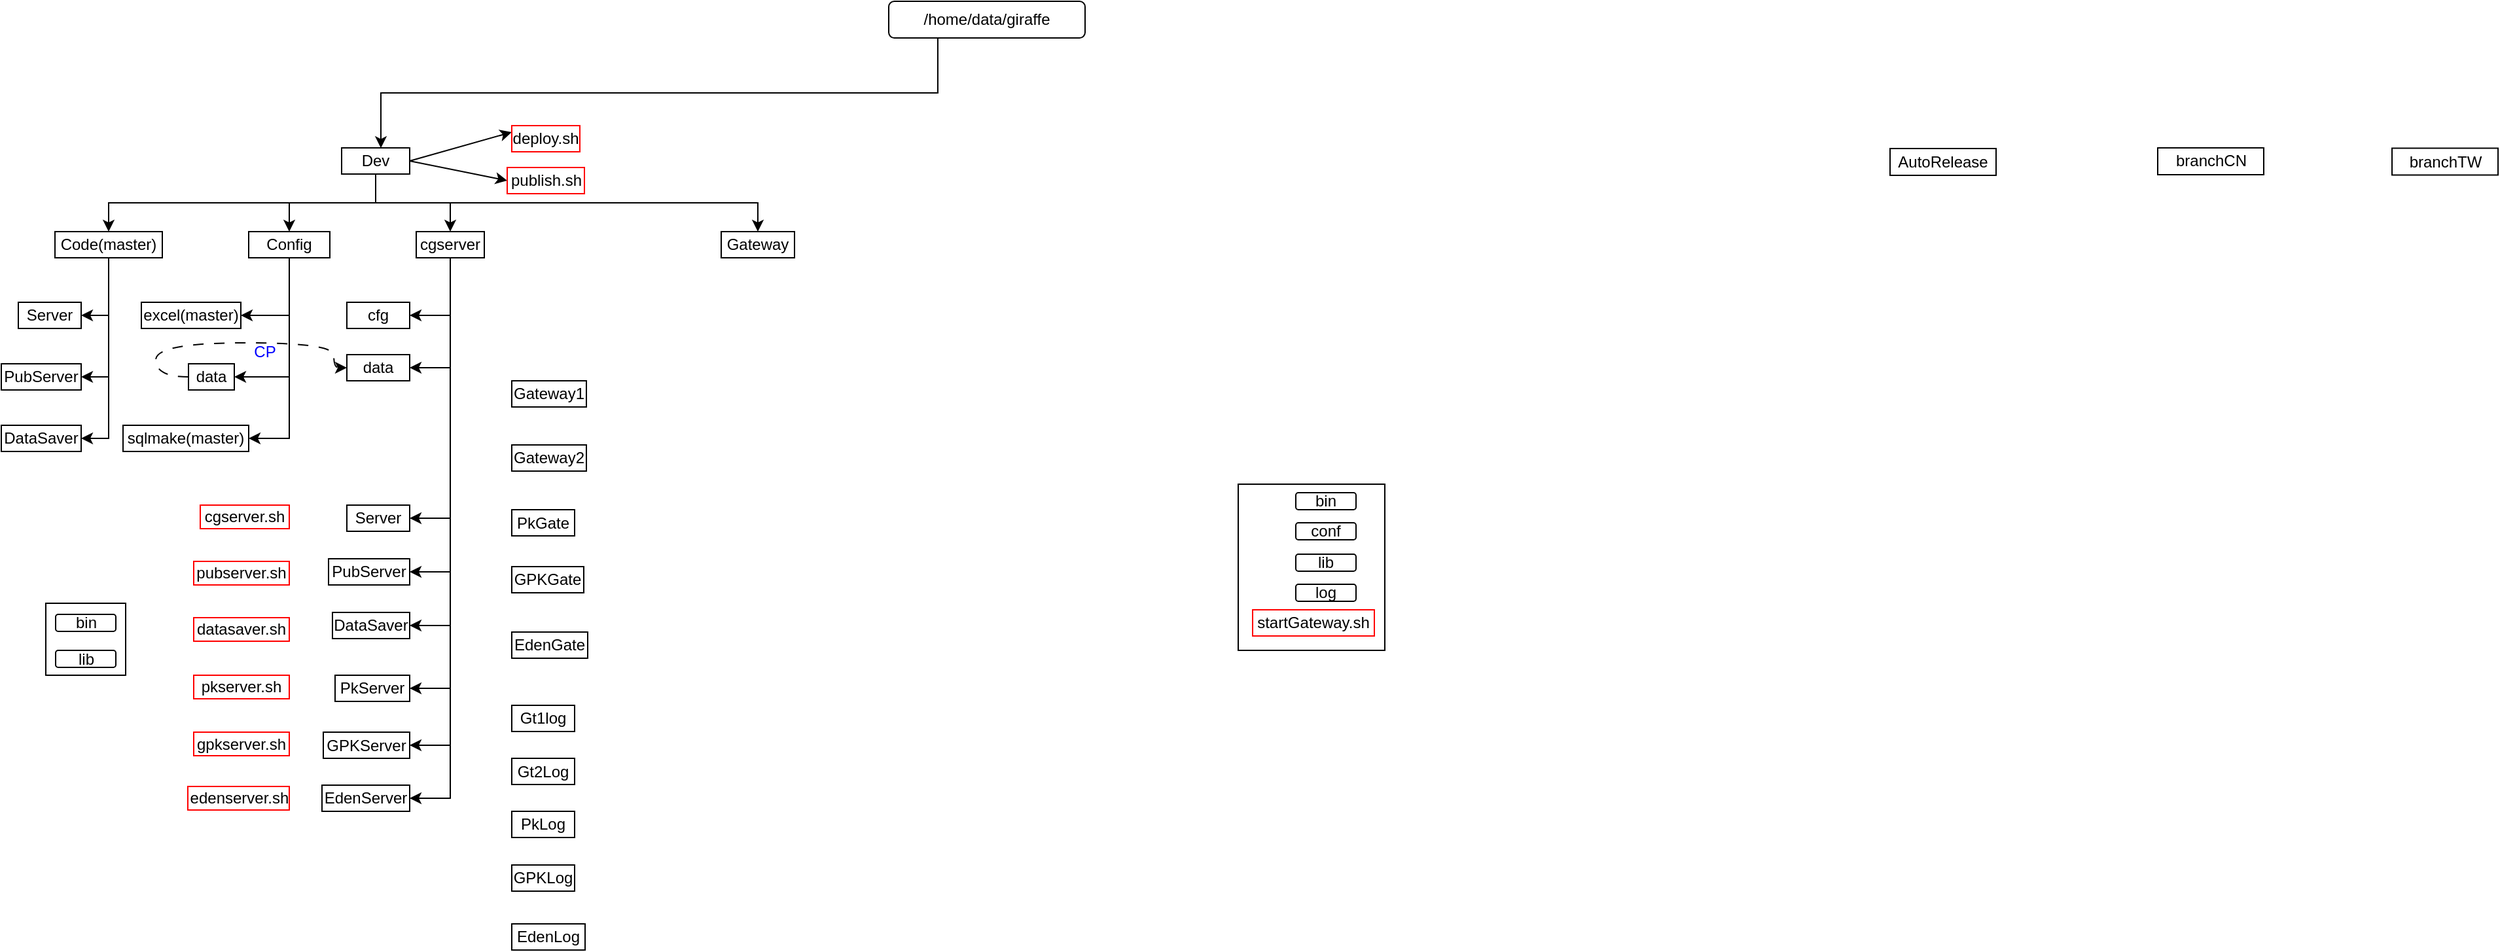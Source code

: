 <mxfile version="27.0.9">
  <diagram name="第 1 页" id="cu7FL5aJr_y2CsQ8u70n">
    <mxGraphModel dx="1419" dy="790" grid="0" gridSize="10" guides="1" tooltips="1" connect="1" arrows="1" fold="1" page="1" pageScale="1" pageWidth="1920" pageHeight="1200" math="0" shadow="0">
      <root>
        <mxCell id="0" />
        <mxCell id="1" parent="0" />
        <mxCell id="wpeiW6pVm9_-qQoVgWK0-2" value="/home/data/giraffe" style="rounded=1;whiteSpace=wrap;html=1;" parent="1" vertex="1">
          <mxGeometry x="693" y="28" width="150" height="28" as="geometry" />
        </mxCell>
        <mxCell id="wpeiW6pVm9_-qQoVgWK0-104" style="edgeStyle=orthogonalEdgeStyle;rounded=0;orthogonalLoop=1;jettySize=auto;html=1;exitX=0.5;exitY=1;exitDx=0;exitDy=0;entryX=0.5;entryY=0;entryDx=0;entryDy=0;" parent="1" source="wpeiW6pVm9_-qQoVgWK0-7" target="wpeiW6pVm9_-qQoVgWK0-10" edge="1">
          <mxGeometry relative="1" as="geometry" />
        </mxCell>
        <mxCell id="wpeiW6pVm9_-qQoVgWK0-105" style="edgeStyle=orthogonalEdgeStyle;rounded=0;orthogonalLoop=1;jettySize=auto;html=1;exitX=0.5;exitY=1;exitDx=0;exitDy=0;entryX=0.5;entryY=0;entryDx=0;entryDy=0;" parent="1" source="wpeiW6pVm9_-qQoVgWK0-7" target="wpeiW6pVm9_-qQoVgWK0-17" edge="1">
          <mxGeometry relative="1" as="geometry" />
        </mxCell>
        <mxCell id="wpeiW6pVm9_-qQoVgWK0-106" style="edgeStyle=orthogonalEdgeStyle;rounded=0;orthogonalLoop=1;jettySize=auto;html=1;exitX=0.5;exitY=1;exitDx=0;exitDy=0;entryX=0.5;entryY=0;entryDx=0;entryDy=0;" parent="1" source="wpeiW6pVm9_-qQoVgWK0-7" target="wpeiW6pVm9_-qQoVgWK0-12" edge="1">
          <mxGeometry relative="1" as="geometry" />
        </mxCell>
        <mxCell id="wpeiW6pVm9_-qQoVgWK0-112" style="rounded=0;orthogonalLoop=1;jettySize=auto;html=1;exitX=1;exitY=0.5;exitDx=0;exitDy=0;entryX=0;entryY=0.25;entryDx=0;entryDy=0;" parent="1" source="wpeiW6pVm9_-qQoVgWK0-7" target="wpeiW6pVm9_-qQoVgWK0-16" edge="1">
          <mxGeometry relative="1" as="geometry" />
        </mxCell>
        <mxCell id="wpeiW6pVm9_-qQoVgWK0-113" style="rounded=0;orthogonalLoop=1;jettySize=auto;html=1;exitX=1;exitY=0.5;exitDx=0;exitDy=0;entryX=0;entryY=0.5;entryDx=0;entryDy=0;" parent="1" source="wpeiW6pVm9_-qQoVgWK0-7" target="wpeiW6pVm9_-qQoVgWK0-50" edge="1">
          <mxGeometry relative="1" as="geometry" />
        </mxCell>
        <mxCell id="wpeiW6pVm9_-qQoVgWK0-182" style="edgeStyle=orthogonalEdgeStyle;rounded=0;orthogonalLoop=1;jettySize=auto;html=1;exitX=0.5;exitY=1;exitDx=0;exitDy=0;entryX=0.5;entryY=0;entryDx=0;entryDy=0;" parent="1" source="wpeiW6pVm9_-qQoVgWK0-7" target="wpeiW6pVm9_-qQoVgWK0-181" edge="1">
          <mxGeometry relative="1" as="geometry" />
        </mxCell>
        <mxCell id="wpeiW6pVm9_-qQoVgWK0-7" value="Dev" style="rounded=0;whiteSpace=wrap;html=1;" parent="1" vertex="1">
          <mxGeometry x="275" y="140" width="52" height="20" as="geometry" />
        </mxCell>
        <mxCell id="wpeiW6pVm9_-qQoVgWK0-9" style="edgeStyle=orthogonalEdgeStyle;rounded=0;orthogonalLoop=1;jettySize=auto;html=1;exitX=0.25;exitY=1;exitDx=0;exitDy=0;entryX=0.577;entryY=0.007;entryDx=0;entryDy=0;entryPerimeter=0;" parent="1" source="wpeiW6pVm9_-qQoVgWK0-2" target="wpeiW6pVm9_-qQoVgWK0-7" edge="1">
          <mxGeometry relative="1" as="geometry" />
        </mxCell>
        <mxCell id="wpeiW6pVm9_-qQoVgWK0-33" style="edgeStyle=orthogonalEdgeStyle;rounded=0;orthogonalLoop=1;jettySize=auto;html=1;exitX=0.5;exitY=1;exitDx=0;exitDy=0;entryX=1;entryY=0.5;entryDx=0;entryDy=0;" parent="1" source="wpeiW6pVm9_-qQoVgWK0-10" target="wpeiW6pVm9_-qQoVgWK0-29" edge="1">
          <mxGeometry relative="1" as="geometry" />
        </mxCell>
        <mxCell id="wpeiW6pVm9_-qQoVgWK0-34" style="edgeStyle=orthogonalEdgeStyle;rounded=0;orthogonalLoop=1;jettySize=auto;html=1;exitX=0.5;exitY=1;exitDx=0;exitDy=0;entryX=1;entryY=0.5;entryDx=0;entryDy=0;" parent="1" source="wpeiW6pVm9_-qQoVgWK0-10" target="wpeiW6pVm9_-qQoVgWK0-30" edge="1">
          <mxGeometry relative="1" as="geometry" />
        </mxCell>
        <mxCell id="wpeiW6pVm9_-qQoVgWK0-35" style="edgeStyle=orthogonalEdgeStyle;rounded=0;orthogonalLoop=1;jettySize=auto;html=1;exitX=0.5;exitY=1;exitDx=0;exitDy=0;entryX=1;entryY=0.5;entryDx=0;entryDy=0;" parent="1" source="wpeiW6pVm9_-qQoVgWK0-10" target="wpeiW6pVm9_-qQoVgWK0-31" edge="1">
          <mxGeometry relative="1" as="geometry" />
        </mxCell>
        <mxCell id="wpeiW6pVm9_-qQoVgWK0-10" value="Code(master)" style="rounded=0;whiteSpace=wrap;html=1;" parent="1" vertex="1">
          <mxGeometry x="56" y="204" width="82" height="20" as="geometry" />
        </mxCell>
        <mxCell id="wpeiW6pVm9_-qQoVgWK0-56" style="edgeStyle=orthogonalEdgeStyle;rounded=0;orthogonalLoop=1;jettySize=auto;html=1;exitX=0.5;exitY=1;exitDx=0;exitDy=0;entryX=1;entryY=0.5;entryDx=0;entryDy=0;" parent="1" source="wpeiW6pVm9_-qQoVgWK0-12" target="wpeiW6pVm9_-qQoVgWK0-36" edge="1">
          <mxGeometry relative="1" as="geometry" />
        </mxCell>
        <mxCell id="wpeiW6pVm9_-qQoVgWK0-57" style="edgeStyle=orthogonalEdgeStyle;rounded=0;orthogonalLoop=1;jettySize=auto;html=1;exitX=0.5;exitY=1;exitDx=0;exitDy=0;entryX=1;entryY=0.5;entryDx=0;entryDy=0;" parent="1" source="wpeiW6pVm9_-qQoVgWK0-12" target="wpeiW6pVm9_-qQoVgWK0-37" edge="1">
          <mxGeometry relative="1" as="geometry" />
        </mxCell>
        <mxCell id="wpeiW6pVm9_-qQoVgWK0-60" style="edgeStyle=orthogonalEdgeStyle;rounded=0;orthogonalLoop=1;jettySize=auto;html=1;exitX=0.5;exitY=1;exitDx=0;exitDy=0;entryX=1;entryY=0.5;entryDx=0;entryDy=0;" parent="1" source="wpeiW6pVm9_-qQoVgWK0-12" target="wpeiW6pVm9_-qQoVgWK0-40" edge="1">
          <mxGeometry relative="1" as="geometry" />
        </mxCell>
        <mxCell id="wpeiW6pVm9_-qQoVgWK0-61" style="edgeStyle=orthogonalEdgeStyle;rounded=0;orthogonalLoop=1;jettySize=auto;html=1;exitX=0.5;exitY=1;exitDx=0;exitDy=0;entryX=1;entryY=0.5;entryDx=0;entryDy=0;" parent="1" source="wpeiW6pVm9_-qQoVgWK0-12" target="wpeiW6pVm9_-qQoVgWK0-43" edge="1">
          <mxGeometry relative="1" as="geometry" />
        </mxCell>
        <mxCell id="wpeiW6pVm9_-qQoVgWK0-62" style="edgeStyle=orthogonalEdgeStyle;rounded=0;orthogonalLoop=1;jettySize=auto;html=1;exitX=0.5;exitY=1;exitDx=0;exitDy=0;entryX=1;entryY=0.5;entryDx=0;entryDy=0;" parent="1" source="wpeiW6pVm9_-qQoVgWK0-12" target="wpeiW6pVm9_-qQoVgWK0-41" edge="1">
          <mxGeometry relative="1" as="geometry" />
        </mxCell>
        <mxCell id="-FhaGslmpo5QJLYHg8Cj-5" style="edgeStyle=orthogonalEdgeStyle;rounded=0;orthogonalLoop=1;jettySize=auto;html=1;exitX=0.5;exitY=1;exitDx=0;exitDy=0;entryX=1;entryY=0.5;entryDx=0;entryDy=0;" edge="1" parent="1" source="wpeiW6pVm9_-qQoVgWK0-12" target="wpeiW6pVm9_-qQoVgWK0-44">
          <mxGeometry relative="1" as="geometry" />
        </mxCell>
        <mxCell id="-FhaGslmpo5QJLYHg8Cj-7" style="edgeStyle=orthogonalEdgeStyle;rounded=0;orthogonalLoop=1;jettySize=auto;html=1;exitX=0.5;exitY=1;exitDx=0;exitDy=0;entryX=1;entryY=0.5;entryDx=0;entryDy=0;" edge="1" parent="1" source="wpeiW6pVm9_-qQoVgWK0-12" target="wpeiW6pVm9_-qQoVgWK0-52">
          <mxGeometry relative="1" as="geometry" />
        </mxCell>
        <mxCell id="-FhaGslmpo5QJLYHg8Cj-8" style="edgeStyle=orthogonalEdgeStyle;rounded=0;orthogonalLoop=1;jettySize=auto;html=1;exitX=0.5;exitY=1;exitDx=0;exitDy=0;entryX=1;entryY=0.5;entryDx=0;entryDy=0;" edge="1" parent="1" source="wpeiW6pVm9_-qQoVgWK0-12" target="wpeiW6pVm9_-qQoVgWK0-54">
          <mxGeometry relative="1" as="geometry" />
        </mxCell>
        <mxCell id="wpeiW6pVm9_-qQoVgWK0-12" value="cgserver" style="rounded=0;whiteSpace=wrap;html=1;" parent="1" vertex="1">
          <mxGeometry x="332" y="204" width="52" height="20" as="geometry" />
        </mxCell>
        <mxCell id="wpeiW6pVm9_-qQoVgWK0-13" value="AutoRelease" style="rounded=0;whiteSpace=wrap;html=1;" parent="1" vertex="1">
          <mxGeometry x="1458" y="140.5" width="81" height="20.5" as="geometry" />
        </mxCell>
        <mxCell id="wpeiW6pVm9_-qQoVgWK0-14" value="branchCN" style="rounded=0;whiteSpace=wrap;html=1;" parent="1" vertex="1">
          <mxGeometry x="1662.5" y="140" width="81" height="20.5" as="geometry" />
        </mxCell>
        <mxCell id="wpeiW6pVm9_-qQoVgWK0-15" value="branchTW" style="rounded=0;whiteSpace=wrap;html=1;" parent="1" vertex="1">
          <mxGeometry x="1841.5" y="140.25" width="81" height="20.5" as="geometry" />
        </mxCell>
        <mxCell id="wpeiW6pVm9_-qQoVgWK0-16" value="deploy.sh" style="rounded=0;whiteSpace=wrap;html=1;strokeColor=light-dark(#ff0000, #ededed);" parent="1" vertex="1">
          <mxGeometry x="405" y="123" width="52" height="20" as="geometry" />
        </mxCell>
        <mxCell id="wpeiW6pVm9_-qQoVgWK0-24" style="edgeStyle=orthogonalEdgeStyle;rounded=0;orthogonalLoop=1;jettySize=auto;html=1;exitX=0.5;exitY=1;exitDx=0;exitDy=0;entryX=1;entryY=0.5;entryDx=0;entryDy=0;" parent="1" source="wpeiW6pVm9_-qQoVgWK0-17" target="wpeiW6pVm9_-qQoVgWK0-19" edge="1">
          <mxGeometry relative="1" as="geometry" />
        </mxCell>
        <mxCell id="wpeiW6pVm9_-qQoVgWK0-25" style="edgeStyle=orthogonalEdgeStyle;rounded=0;orthogonalLoop=1;jettySize=auto;html=1;exitX=0.5;exitY=1;exitDx=0;exitDy=0;entryX=1;entryY=0.5;entryDx=0;entryDy=0;" parent="1" source="wpeiW6pVm9_-qQoVgWK0-17" target="wpeiW6pVm9_-qQoVgWK0-20" edge="1">
          <mxGeometry relative="1" as="geometry" />
        </mxCell>
        <mxCell id="wpeiW6pVm9_-qQoVgWK0-26" style="edgeStyle=orthogonalEdgeStyle;rounded=0;orthogonalLoop=1;jettySize=auto;html=1;exitX=0.5;exitY=1;exitDx=0;exitDy=0;entryX=1;entryY=0.5;entryDx=0;entryDy=0;" parent="1" source="wpeiW6pVm9_-qQoVgWK0-17" target="wpeiW6pVm9_-qQoVgWK0-21" edge="1">
          <mxGeometry relative="1" as="geometry" />
        </mxCell>
        <mxCell id="wpeiW6pVm9_-qQoVgWK0-17" value="Config" style="rounded=0;whiteSpace=wrap;html=1;" parent="1" vertex="1">
          <mxGeometry x="204" y="204" width="62" height="20" as="geometry" />
        </mxCell>
        <mxCell id="wpeiW6pVm9_-qQoVgWK0-19" value="excel(master)" style="rounded=0;whiteSpace=wrap;html=1;" parent="1" vertex="1">
          <mxGeometry x="122" y="258" width="76" height="20" as="geometry" />
        </mxCell>
        <mxCell id="wpeiW6pVm9_-qQoVgWK0-20" value="data" style="rounded=0;whiteSpace=wrap;html=1;" parent="1" vertex="1">
          <mxGeometry x="158" y="305" width="35" height="20" as="geometry" />
        </mxCell>
        <mxCell id="wpeiW6pVm9_-qQoVgWK0-21" value="sqlmake(master)" style="rounded=0;whiteSpace=wrap;html=1;" parent="1" vertex="1">
          <mxGeometry x="108" y="352" width="96" height="20" as="geometry" />
        </mxCell>
        <mxCell id="wpeiW6pVm9_-qQoVgWK0-29" value="Server" style="rounded=0;whiteSpace=wrap;html=1;" parent="1" vertex="1">
          <mxGeometry x="28" y="258" width="48" height="20" as="geometry" />
        </mxCell>
        <mxCell id="wpeiW6pVm9_-qQoVgWK0-30" value="PubServer" style="rounded=0;whiteSpace=wrap;html=1;" parent="1" vertex="1">
          <mxGeometry x="15" y="305" width="61" height="20" as="geometry" />
        </mxCell>
        <mxCell id="wpeiW6pVm9_-qQoVgWK0-31" value="DataSaver" style="rounded=0;whiteSpace=wrap;html=1;" parent="1" vertex="1">
          <mxGeometry x="15" y="352" width="61" height="20" as="geometry" />
        </mxCell>
        <mxCell id="wpeiW6pVm9_-qQoVgWK0-36" value="cfg" style="rounded=0;whiteSpace=wrap;html=1;" parent="1" vertex="1">
          <mxGeometry x="279" y="258" width="48" height="20" as="geometry" />
        </mxCell>
        <mxCell id="wpeiW6pVm9_-qQoVgWK0-37" value="data" style="rounded=0;whiteSpace=wrap;html=1;" parent="1" vertex="1">
          <mxGeometry x="279" y="298" width="48" height="20" as="geometry" />
        </mxCell>
        <mxCell id="wpeiW6pVm9_-qQoVgWK0-38" value="Gateway1" style="rounded=0;whiteSpace=wrap;html=1;" parent="1" vertex="1">
          <mxGeometry x="405" y="318" width="57" height="20" as="geometry" />
        </mxCell>
        <mxCell id="wpeiW6pVm9_-qQoVgWK0-40" value="Server" style="rounded=0;whiteSpace=wrap;html=1;" parent="1" vertex="1">
          <mxGeometry x="279" y="413" width="48" height="20" as="geometry" />
        </mxCell>
        <mxCell id="wpeiW6pVm9_-qQoVgWK0-41" value="DataSaver" style="rounded=0;whiteSpace=wrap;html=1;" parent="1" vertex="1">
          <mxGeometry x="268" y="495" width="59" height="20" as="geometry" />
        </mxCell>
        <mxCell id="wpeiW6pVm9_-qQoVgWK0-42" value="PkGate" style="rounded=0;whiteSpace=wrap;html=1;" parent="1" vertex="1">
          <mxGeometry x="405" y="416.5" width="48" height="20" as="geometry" />
        </mxCell>
        <mxCell id="wpeiW6pVm9_-qQoVgWK0-43" value="PubServer" style="rounded=0;whiteSpace=wrap;html=1;" parent="1" vertex="1">
          <mxGeometry x="265" y="454" width="62" height="20" as="geometry" />
        </mxCell>
        <mxCell id="wpeiW6pVm9_-qQoVgWK0-44" value="PkServer" style="rounded=0;whiteSpace=wrap;html=1;" parent="1" vertex="1">
          <mxGeometry x="270" y="543" width="57" height="20" as="geometry" />
        </mxCell>
        <mxCell id="wpeiW6pVm9_-qQoVgWK0-48" value="Gateway2" style="rounded=0;whiteSpace=wrap;html=1;" parent="1" vertex="1">
          <mxGeometry x="405" y="367" width="57" height="20" as="geometry" />
        </mxCell>
        <mxCell id="wpeiW6pVm9_-qQoVgWK0-50" value="publish.sh" style="rounded=0;whiteSpace=wrap;html=1;strokeColor=light-dark(#ff0000, #ededed);" parent="1" vertex="1">
          <mxGeometry x="401.5" y="155" width="59" height="20" as="geometry" />
        </mxCell>
        <mxCell id="wpeiW6pVm9_-qQoVgWK0-51" value="GPKGate" style="rounded=0;whiteSpace=wrap;html=1;" parent="1" vertex="1">
          <mxGeometry x="405" y="460" width="55" height="20" as="geometry" />
        </mxCell>
        <mxCell id="wpeiW6pVm9_-qQoVgWK0-52" value="GPKServer" style="rounded=0;whiteSpace=wrap;html=1;" parent="1" vertex="1">
          <mxGeometry x="261" y="586.5" width="66" height="20" as="geometry" />
        </mxCell>
        <mxCell id="wpeiW6pVm9_-qQoVgWK0-53" value="EdenGate" style="rounded=0;whiteSpace=wrap;html=1;" parent="1" vertex="1">
          <mxGeometry x="405" y="510" width="58" height="20" as="geometry" />
        </mxCell>
        <mxCell id="wpeiW6pVm9_-qQoVgWK0-54" value="EdenServer" style="rounded=0;whiteSpace=wrap;html=1;" parent="1" vertex="1">
          <mxGeometry x="260" y="627" width="67" height="20" as="geometry" />
        </mxCell>
        <mxCell id="wpeiW6pVm9_-qQoVgWK0-91" value="PkLog" style="rounded=0;whiteSpace=wrap;html=1;" parent="1" vertex="1">
          <mxGeometry x="405" y="647" width="48" height="20" as="geometry" />
        </mxCell>
        <mxCell id="wpeiW6pVm9_-qQoVgWK0-92" value="Gt1log" style="rounded=0;whiteSpace=wrap;html=1;" parent="1" vertex="1">
          <mxGeometry x="405" y="566" width="48" height="20" as="geometry" />
        </mxCell>
        <mxCell id="wpeiW6pVm9_-qQoVgWK0-93" value="Gt2Log" style="rounded=0;whiteSpace=wrap;html=1;" parent="1" vertex="1">
          <mxGeometry x="405" y="606.5" width="48" height="20" as="geometry" />
        </mxCell>
        <mxCell id="wpeiW6pVm9_-qQoVgWK0-94" value="EdenLog" style="rounded=0;whiteSpace=wrap;html=1;" parent="1" vertex="1">
          <mxGeometry x="405" y="733" width="56" height="20" as="geometry" />
        </mxCell>
        <mxCell id="wpeiW6pVm9_-qQoVgWK0-115" style="edgeStyle=orthogonalEdgeStyle;rounded=0;orthogonalLoop=1;jettySize=auto;html=1;exitX=0;exitY=0.5;exitDx=0;exitDy=0;entryX=0;entryY=0.5;entryDx=0;entryDy=0;curved=1;dashed=1;dashPattern=8 8;" parent="1" source="wpeiW6pVm9_-qQoVgWK0-20" target="wpeiW6pVm9_-qQoVgWK0-37" edge="1">
          <mxGeometry relative="1" as="geometry">
            <Array as="points">
              <mxPoint x="133" y="315" />
              <mxPoint x="133" y="289" />
              <mxPoint x="269" y="289" />
              <mxPoint x="269" y="308" />
            </Array>
          </mxGeometry>
        </mxCell>
        <mxCell id="wpeiW6pVm9_-qQoVgWK0-95" value="GPKLog" style="rounded=0;whiteSpace=wrap;html=1;" parent="1" vertex="1">
          <mxGeometry x="405" y="688" width="48" height="20" as="geometry" />
        </mxCell>
        <mxCell id="wpeiW6pVm9_-qQoVgWK0-119" value="CP" style="text;html=1;align=center;verticalAlign=middle;whiteSpace=wrap;rounded=0;fontColor=#0000FF;" parent="1" vertex="1">
          <mxGeometry x="207" y="286" width="19" height="19" as="geometry" />
        </mxCell>
        <mxCell id="wpeiW6pVm9_-qQoVgWK0-133" value="" style="rounded=0;whiteSpace=wrap;html=1;" parent="1" vertex="1">
          <mxGeometry x="960" y="397" width="112" height="127" as="geometry" />
        </mxCell>
        <mxCell id="wpeiW6pVm9_-qQoVgWK0-121" value="bin" style="rounded=1;whiteSpace=wrap;html=1;" parent="1" vertex="1">
          <mxGeometry x="1004" y="403.5" width="46" height="13" as="geometry" />
        </mxCell>
        <mxCell id="wpeiW6pVm9_-qQoVgWK0-123" value="conf" style="rounded=1;whiteSpace=wrap;html=1;" parent="1" vertex="1">
          <mxGeometry x="1004" y="426.5" width="46" height="13" as="geometry" />
        </mxCell>
        <mxCell id="wpeiW6pVm9_-qQoVgWK0-124" value="lib" style="rounded=1;whiteSpace=wrap;html=1;" parent="1" vertex="1">
          <mxGeometry x="1004" y="450.5" width="46" height="13" as="geometry" />
        </mxCell>
        <mxCell id="wpeiW6pVm9_-qQoVgWK0-125" value="log" style="rounded=1;whiteSpace=wrap;html=1;" parent="1" vertex="1">
          <mxGeometry x="1004" y="473.5" width="46" height="13" as="geometry" />
        </mxCell>
        <mxCell id="wpeiW6pVm9_-qQoVgWK0-132" value="startGateway.sh" style="rounded=0;whiteSpace=wrap;html=1;strokeColor=light-dark(#ff0000, #ededed);" parent="1" vertex="1">
          <mxGeometry x="971" y="493" width="93" height="20" as="geometry" />
        </mxCell>
        <mxCell id="wpeiW6pVm9_-qQoVgWK0-149" value="" style="rounded=0;whiteSpace=wrap;html=1;" parent="1" vertex="1">
          <mxGeometry x="49" y="488" width="61" height="55" as="geometry" />
        </mxCell>
        <mxCell id="wpeiW6pVm9_-qQoVgWK0-147" value="bin" style="rounded=1;whiteSpace=wrap;html=1;" parent="1" vertex="1">
          <mxGeometry x="56.5" y="496.5" width="46" height="13" as="geometry" />
        </mxCell>
        <mxCell id="wpeiW6pVm9_-qQoVgWK0-148" value="lib" style="rounded=1;whiteSpace=wrap;html=1;" parent="1" vertex="1">
          <mxGeometry x="56.5" y="524" width="46" height="13" as="geometry" />
        </mxCell>
        <mxCell id="wpeiW6pVm9_-qQoVgWK0-150" value="cgserver.sh" style="rounded=0;whiteSpace=wrap;html=1;strokeColor=light-dark(#ff0000, #ededed);" parent="1" vertex="1">
          <mxGeometry x="167" y="413" width="68" height="18" as="geometry" />
        </mxCell>
        <mxCell id="wpeiW6pVm9_-qQoVgWK0-154" value="pubserver.sh" style="rounded=0;whiteSpace=wrap;html=1;strokeColor=light-dark(#ff0000, #ededed);" parent="1" vertex="1">
          <mxGeometry x="162" y="456" width="73" height="18" as="geometry" />
        </mxCell>
        <mxCell id="wpeiW6pVm9_-qQoVgWK0-155" value="datasaver.sh" style="rounded=0;whiteSpace=wrap;html=1;strokeColor=light-dark(#ff0000, #ededed);" parent="1" vertex="1">
          <mxGeometry x="162" y="499" width="73" height="18" as="geometry" />
        </mxCell>
        <mxCell id="wpeiW6pVm9_-qQoVgWK0-156" value="pkserver.sh" style="rounded=0;whiteSpace=wrap;html=1;strokeColor=light-dark(#ff0000, #ededed);" parent="1" vertex="1">
          <mxGeometry x="162" y="543" width="73" height="18" as="geometry" />
        </mxCell>
        <mxCell id="wpeiW6pVm9_-qQoVgWK0-157" value="gpkserver.sh" style="rounded=0;whiteSpace=wrap;html=1;strokeColor=light-dark(#ff0000, #ededed);" parent="1" vertex="1">
          <mxGeometry x="162" y="586.5" width="73" height="18" as="geometry" />
        </mxCell>
        <mxCell id="wpeiW6pVm9_-qQoVgWK0-158" value="edenserver.sh" style="rounded=0;whiteSpace=wrap;html=1;strokeColor=light-dark(#ff0000, #ededed);" parent="1" vertex="1">
          <mxGeometry x="157.5" y="628" width="77.5" height="18" as="geometry" />
        </mxCell>
        <mxCell id="wpeiW6pVm9_-qQoVgWK0-181" value="Gateway" style="rounded=0;whiteSpace=wrap;html=1;" parent="1" vertex="1">
          <mxGeometry x="565" y="204" width="56" height="20" as="geometry" />
        </mxCell>
      </root>
    </mxGraphModel>
  </diagram>
</mxfile>
